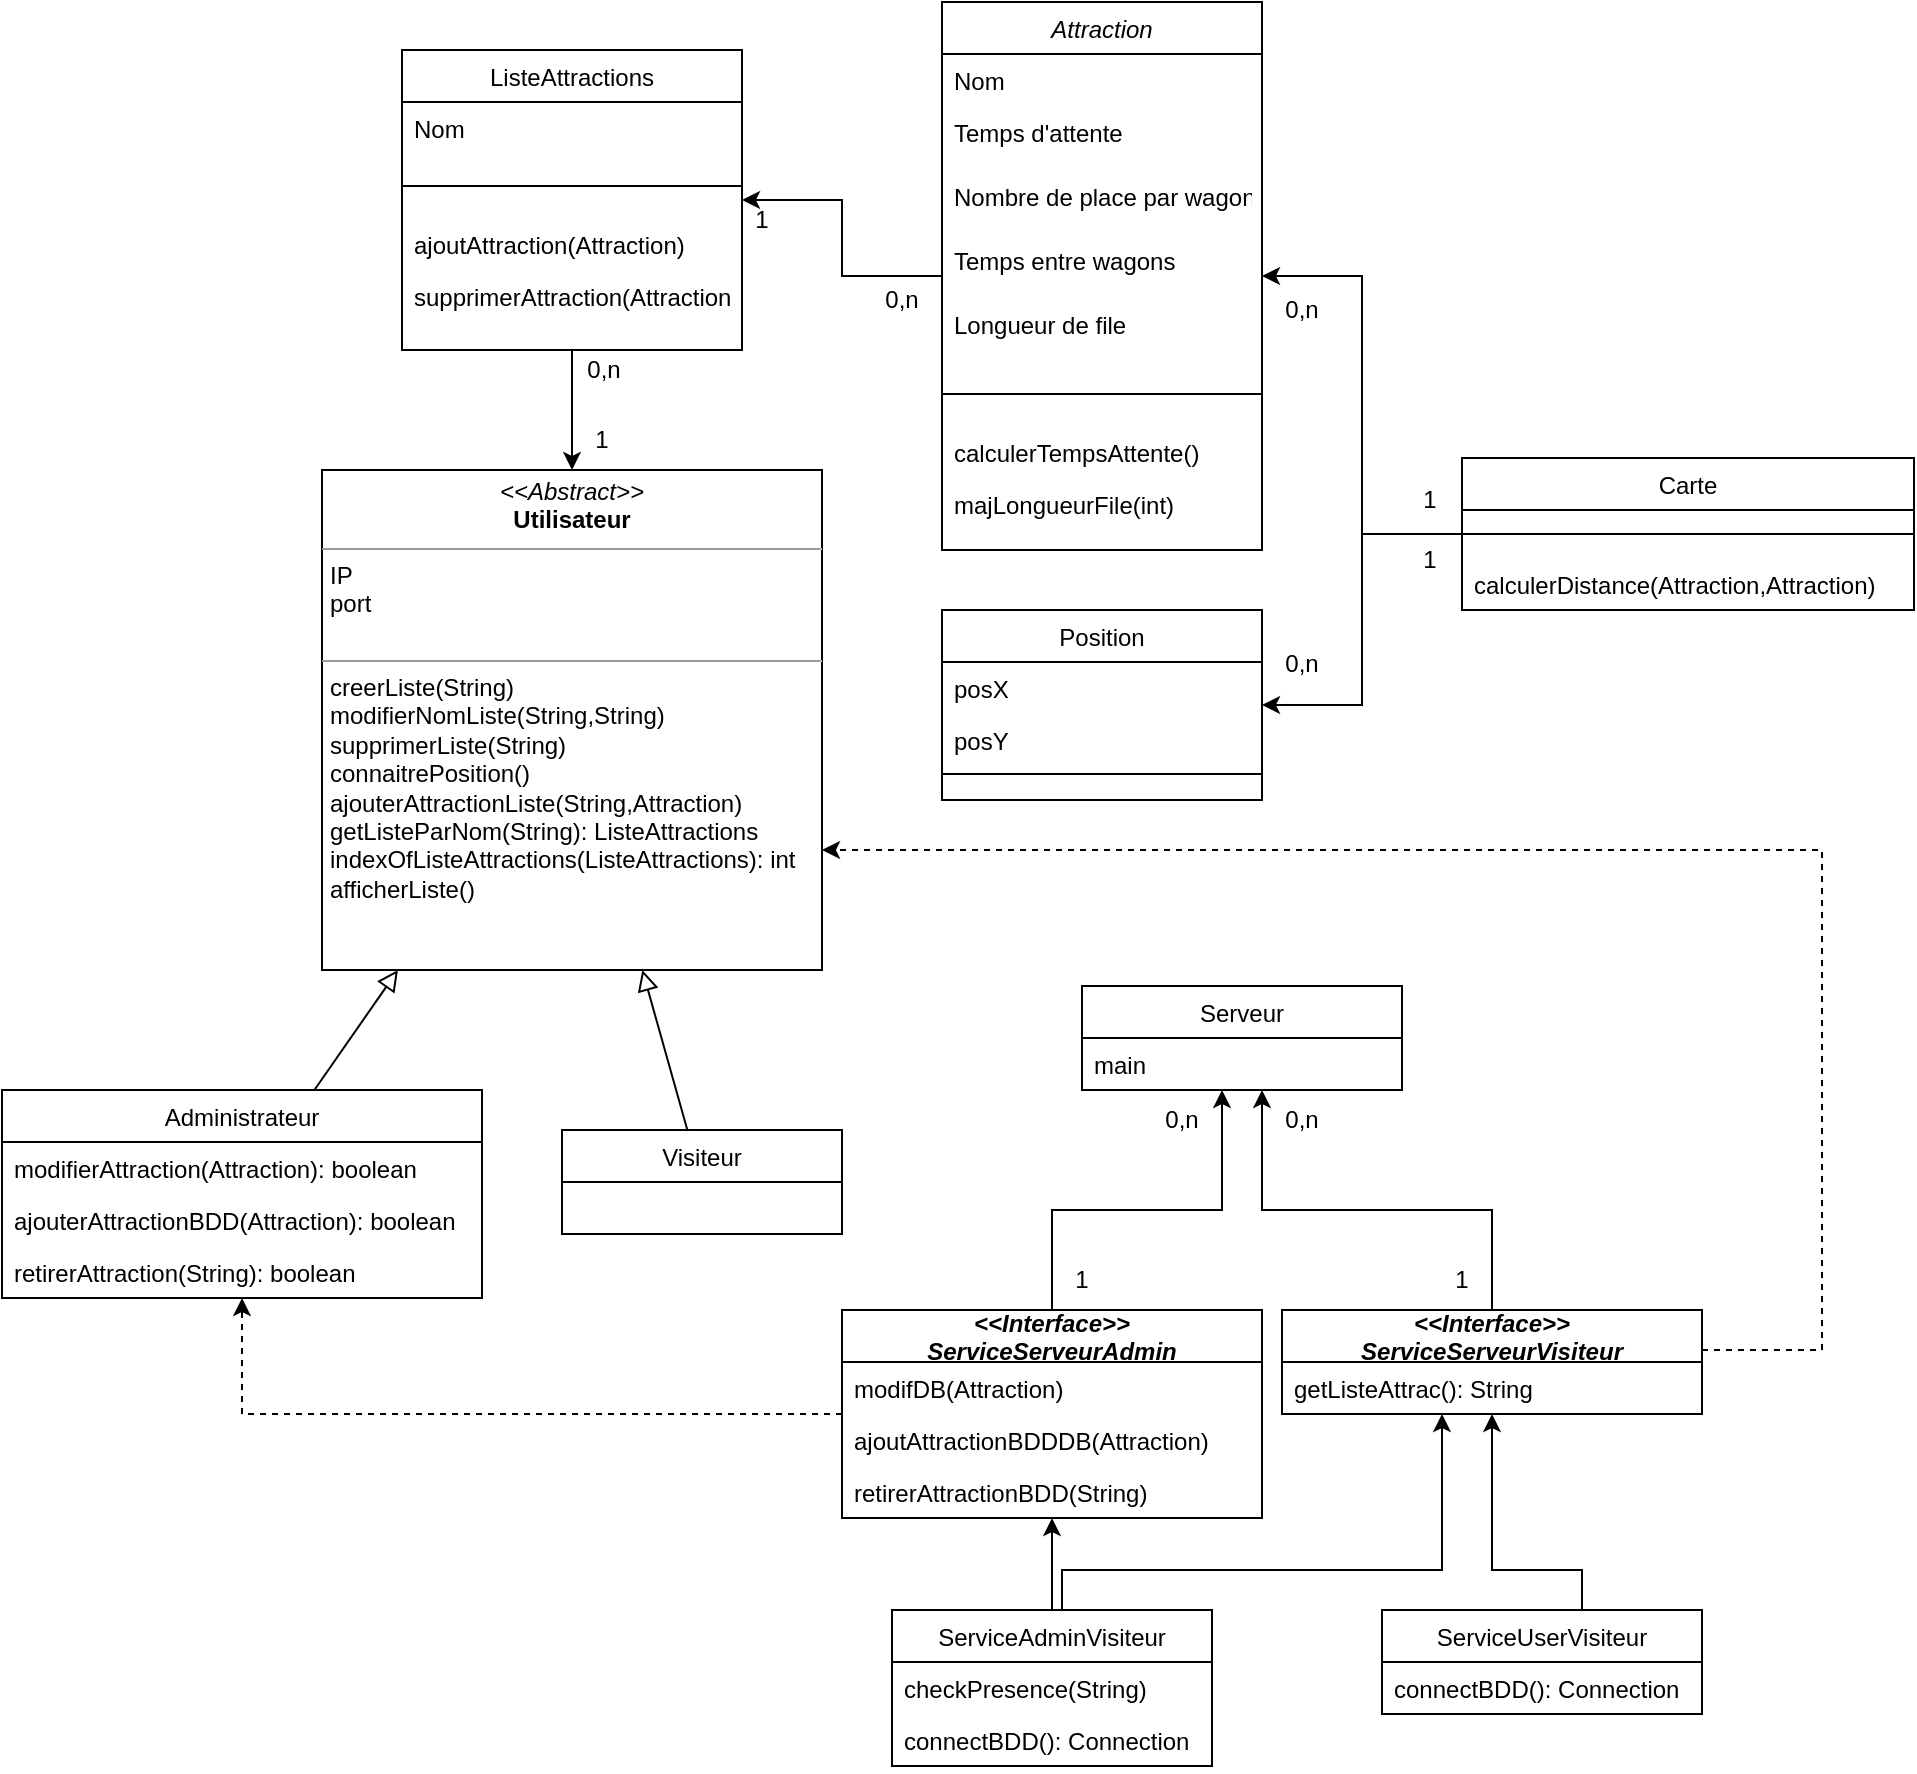 <mxfile version="20.8.23" type="device"><diagram id="hMstKLszQyFedl_am3nv" name="Page-1"><mxGraphModel dx="-127" dy="366" grid="1" gridSize="10" guides="1" tooltips="1" connect="1" arrows="1" fold="1" page="1" pageScale="1" pageWidth="827" pageHeight="1169" math="0" shadow="0"><root><mxCell id="0"/><mxCell id="1" parent="0"/><mxCell id="NrH0s0YZxQ7RDuZfc4J1-25" style="edgeStyle=orthogonalEdgeStyle;rounded=0;orthogonalLoop=1;jettySize=auto;html=1;" edge="1" parent="1" source="NrH0s0YZxQ7RDuZfc4J1-1" target="NrH0s0YZxQ7RDuZfc4J1-18"><mxGeometry relative="1" as="geometry"/></mxCell><mxCell id="NrH0s0YZxQ7RDuZfc4J1-1" value="Attraction" style="swimlane;fontStyle=2;align=center;verticalAlign=top;childLayout=stackLayout;horizontal=1;startSize=26;horizontalStack=0;resizeParent=1;resizeLast=0;collapsible=1;marginBottom=0;rounded=0;shadow=0;strokeWidth=1;labelBackgroundColor=#FFFFFF;" vertex="1" parent="1"><mxGeometry x="1380" y="496" width="160" height="274" as="geometry"><mxRectangle x="230" y="140" width="160" height="26" as="alternateBounds"/></mxGeometry></mxCell><mxCell id="NrH0s0YZxQ7RDuZfc4J1-2" value="Nom" style="text;align=left;verticalAlign=top;spacingLeft=4;spacingRight=4;overflow=hidden;rotatable=0;points=[[0,0.5],[1,0.5]];portConstraint=eastwest;html=1;" vertex="1" parent="NrH0s0YZxQ7RDuZfc4J1-1"><mxGeometry y="26" width="160" height="26" as="geometry"/></mxCell><mxCell id="NrH0s0YZxQ7RDuZfc4J1-3" value="Temps d'attente" style="text;align=left;verticalAlign=top;spacingLeft=4;spacingRight=4;overflow=hidden;rotatable=0;points=[[0,0.5],[1,0.5]];portConstraint=eastwest;rounded=0;shadow=0;html=0;" vertex="1" parent="NrH0s0YZxQ7RDuZfc4J1-1"><mxGeometry y="52" width="160" height="32" as="geometry"/></mxCell><mxCell id="NrH0s0YZxQ7RDuZfc4J1-4" value="Nombre de place par wagon" style="text;align=left;verticalAlign=top;spacingLeft=4;spacingRight=4;overflow=hidden;rotatable=0;points=[[0,0.5],[1,0.5]];portConstraint=eastwest;rounded=0;shadow=0;html=0;" vertex="1" parent="NrH0s0YZxQ7RDuZfc4J1-1"><mxGeometry y="84" width="160" height="32" as="geometry"/></mxCell><mxCell id="NrH0s0YZxQ7RDuZfc4J1-15" value="Temps entre wagons" style="text;align=left;verticalAlign=top;spacingLeft=4;spacingRight=4;overflow=hidden;rotatable=0;points=[[0,0.5],[1,0.5]];portConstraint=eastwest;rounded=0;shadow=0;html=0;" vertex="1" parent="NrH0s0YZxQ7RDuZfc4J1-1"><mxGeometry y="116" width="160" height="32" as="geometry"/></mxCell><mxCell id="NrH0s0YZxQ7RDuZfc4J1-5" value="Longueur de file" style="text;align=left;verticalAlign=top;spacingLeft=4;spacingRight=4;overflow=hidden;rotatable=0;points=[[0,0.5],[1,0.5]];portConstraint=eastwest;rounded=0;shadow=0;html=0;" vertex="1" parent="NrH0s0YZxQ7RDuZfc4J1-1"><mxGeometry y="148" width="160" height="32" as="geometry"/></mxCell><mxCell id="NrH0s0YZxQ7RDuZfc4J1-6" value="" style="line;html=1;strokeWidth=1;align=left;verticalAlign=middle;spacingTop=-1;spacingLeft=3;spacingRight=3;rotatable=0;labelPosition=right;points=[];portConstraint=eastwest;" vertex="1" parent="NrH0s0YZxQ7RDuZfc4J1-1"><mxGeometry y="180" width="160" height="32" as="geometry"/></mxCell><mxCell id="NrH0s0YZxQ7RDuZfc4J1-7" value="calculerTempsAttente()" style="text;strokeColor=none;fillColor=none;align=left;verticalAlign=top;spacingLeft=4;spacingRight=4;overflow=hidden;rotatable=0;points=[[0,0.5],[1,0.5]];portConstraint=eastwest;" vertex="1" parent="NrH0s0YZxQ7RDuZfc4J1-1"><mxGeometry y="212" width="160" height="26" as="geometry"/></mxCell><mxCell id="NrH0s0YZxQ7RDuZfc4J1-16" value="majLongueurFile(int)" style="text;strokeColor=none;fillColor=none;align=left;verticalAlign=top;spacingLeft=4;spacingRight=4;overflow=hidden;rotatable=0;points=[[0,0.5],[1,0.5]];portConstraint=eastwest;" vertex="1" parent="NrH0s0YZxQ7RDuZfc4J1-1"><mxGeometry y="238" width="160" height="26" as="geometry"/></mxCell><mxCell id="NrH0s0YZxQ7RDuZfc4J1-17" value="&lt;p style=&quot;margin:0px;margin-top:4px;text-align:center;&quot;&gt;&lt;i&gt;&amp;lt;&amp;lt;Abstract&amp;gt;&amp;gt;&lt;/i&gt;&lt;br&gt;&lt;b&gt;Utilisateur&lt;/b&gt;&lt;/p&gt;&lt;hr size=&quot;1&quot;&gt;&lt;p style=&quot;margin:0px;margin-left:4px;&quot;&gt;IP&lt;/p&gt;&lt;p style=&quot;margin:0px;margin-left:4px;&quot;&gt;port&lt;/p&gt;&lt;p style=&quot;margin:0px;margin-left:4px;&quot;&gt;&lt;br&gt;&lt;/p&gt;&lt;hr size=&quot;1&quot;&gt;&lt;p style=&quot;margin:0px;margin-left:4px;&quot;&gt;creerListe(String)&lt;br&gt;modifierNomListe(String,String)&lt;/p&gt;&lt;p style=&quot;margin:0px;margin-left:4px;&quot;&gt;supprimerListe(String)&lt;/p&gt;&lt;p style=&quot;margin:0px;margin-left:4px;&quot;&gt;connaitrePosition()&lt;/p&gt;&lt;p style=&quot;margin:0px;margin-left:4px;&quot;&gt;ajouterAttractionListe(String,Attraction)&lt;/p&gt;&lt;p style=&quot;margin:0px;margin-left:4px;&quot;&gt;getListeParNom(String): ListeAttractions&lt;/p&gt;&lt;p style=&quot;margin:0px;margin-left:4px;&quot;&gt;indexOfListeAttractions(ListeAttractions): int&lt;/p&gt;&lt;p style=&quot;margin:0px;margin-left:4px;&quot;&gt;afficherListe()&lt;/p&gt;" style="verticalAlign=top;align=left;overflow=fill;fontSize=12;fontFamily=Helvetica;html=1;" vertex="1" parent="1"><mxGeometry x="1070" y="730" width="250" height="250" as="geometry"/></mxCell><mxCell id="NrH0s0YZxQ7RDuZfc4J1-24" style="edgeStyle=orthogonalEdgeStyle;rounded=0;orthogonalLoop=1;jettySize=auto;html=1;" edge="1" parent="1" source="NrH0s0YZxQ7RDuZfc4J1-18" target="NrH0s0YZxQ7RDuZfc4J1-17"><mxGeometry relative="1" as="geometry"/></mxCell><mxCell id="NrH0s0YZxQ7RDuZfc4J1-18" value="ListeAttractions" style="swimlane;fontStyle=0;align=center;verticalAlign=top;childLayout=stackLayout;horizontal=1;startSize=26;horizontalStack=0;resizeParent=1;resizeLast=0;collapsible=1;marginBottom=0;rounded=0;shadow=0;strokeWidth=1;" vertex="1" parent="1"><mxGeometry x="1110" y="520" width="170" height="150" as="geometry"><mxRectangle x="550" y="140" width="160" height="26" as="alternateBounds"/></mxGeometry></mxCell><mxCell id="NrH0s0YZxQ7RDuZfc4J1-19" value="Nom" style="text;align=left;verticalAlign=top;spacingLeft=4;spacingRight=4;overflow=hidden;rotatable=0;points=[[0,0.5],[1,0.5]];portConstraint=eastwest;html=1;" vertex="1" parent="NrH0s0YZxQ7RDuZfc4J1-18"><mxGeometry y="26" width="170" height="26" as="geometry"/></mxCell><mxCell id="NrH0s0YZxQ7RDuZfc4J1-20" value="" style="line;html=1;strokeWidth=1;align=left;verticalAlign=middle;spacingTop=-1;spacingLeft=3;spacingRight=3;rotatable=0;labelPosition=right;points=[];portConstraint=eastwest;" vertex="1" parent="NrH0s0YZxQ7RDuZfc4J1-18"><mxGeometry y="52" width="170" height="32" as="geometry"/></mxCell><mxCell id="NrH0s0YZxQ7RDuZfc4J1-21" value="ajoutAttraction(Attraction)" style="text;strokeColor=none;fillColor=none;align=left;verticalAlign=top;spacingLeft=4;spacingRight=4;overflow=hidden;rotatable=0;points=[[0,0.5],[1,0.5]];portConstraint=eastwest;" vertex="1" parent="NrH0s0YZxQ7RDuZfc4J1-18"><mxGeometry y="84" width="170" height="26" as="geometry"/></mxCell><mxCell id="NrH0s0YZxQ7RDuZfc4J1-23" value="supprimerAttraction(Attraction)" style="text;strokeColor=none;fillColor=none;align=left;verticalAlign=top;spacingLeft=4;spacingRight=4;overflow=hidden;rotatable=0;points=[[0,0.5],[1,0.5]];portConstraint=eastwest;" vertex="1" parent="NrH0s0YZxQ7RDuZfc4J1-18"><mxGeometry y="110" width="170" height="26" as="geometry"/></mxCell><mxCell id="NrH0s0YZxQ7RDuZfc4J1-26" value="Administrateur" style="swimlane;fontStyle=0;childLayout=stackLayout;horizontal=1;startSize=26;fillColor=none;horizontalStack=0;resizeParent=1;resizeParentMax=0;resizeLast=0;collapsible=1;marginBottom=0;" vertex="1" parent="1"><mxGeometry x="910" y="1040" width="240" height="104" as="geometry"/></mxCell><mxCell id="NrH0s0YZxQ7RDuZfc4J1-27" value="modifierAttraction(Attraction): boolean" style="text;strokeColor=none;fillColor=none;align=left;verticalAlign=top;spacingLeft=4;spacingRight=4;overflow=hidden;rotatable=0;points=[[0,0.5],[1,0.5]];portConstraint=eastwest;" vertex="1" parent="NrH0s0YZxQ7RDuZfc4J1-26"><mxGeometry y="26" width="240" height="26" as="geometry"/></mxCell><mxCell id="NrH0s0YZxQ7RDuZfc4J1-31" value="ajouterAttractionBDD(Attraction): boolean" style="text;strokeColor=none;fillColor=none;align=left;verticalAlign=top;spacingLeft=4;spacingRight=4;overflow=hidden;rotatable=0;points=[[0,0.5],[1,0.5]];portConstraint=eastwest;" vertex="1" parent="NrH0s0YZxQ7RDuZfc4J1-26"><mxGeometry y="52" width="240" height="26" as="geometry"/></mxCell><mxCell id="NrH0s0YZxQ7RDuZfc4J1-32" value="retirerAttraction(String): boolean" style="text;strokeColor=none;fillColor=none;align=left;verticalAlign=top;spacingLeft=4;spacingRight=4;overflow=hidden;rotatable=0;points=[[0,0.5],[1,0.5]];portConstraint=eastwest;" vertex="1" parent="NrH0s0YZxQ7RDuZfc4J1-26"><mxGeometry y="78" width="240" height="26" as="geometry"/></mxCell><mxCell id="NrH0s0YZxQ7RDuZfc4J1-28" value="Visiteur" style="swimlane;fontStyle=0;childLayout=stackLayout;horizontal=1;startSize=26;fillColor=none;horizontalStack=0;resizeParent=1;resizeParentMax=0;resizeLast=0;collapsible=1;marginBottom=0;" vertex="1" parent="1"><mxGeometry x="1190" y="1060" width="140" height="52" as="geometry"/></mxCell><mxCell id="NrH0s0YZxQ7RDuZfc4J1-29" value="" style="html=1;verticalAlign=bottom;endArrow=block;endSize=8;rounded=0;endFill=0;strokeColor=default;" edge="1" parent="1" source="NrH0s0YZxQ7RDuZfc4J1-28" target="NrH0s0YZxQ7RDuZfc4J1-17"><mxGeometry relative="1" as="geometry"><mxPoint x="932" y="1017" as="sourcePoint"/><mxPoint x="750" y="860" as="targetPoint"/><Array as="points"/></mxGeometry></mxCell><mxCell id="NrH0s0YZxQ7RDuZfc4J1-30" value="" style="html=1;verticalAlign=bottom;endArrow=block;endSize=8;rounded=0;endFill=0;strokeColor=default;" edge="1" parent="1" source="NrH0s0YZxQ7RDuZfc4J1-26" target="NrH0s0YZxQ7RDuZfc4J1-17"><mxGeometry relative="1" as="geometry"><mxPoint x="1270" y="1070" as="sourcePoint"/><mxPoint x="1245" y="990" as="targetPoint"/><Array as="points"/></mxGeometry></mxCell><mxCell id="NrH0s0YZxQ7RDuZfc4J1-35" style="edgeStyle=orthogonalEdgeStyle;rounded=0;orthogonalLoop=1;jettySize=auto;html=1;" edge="1" parent="1" source="NrH0s0YZxQ7RDuZfc4J1-33" target="NrH0s0YZxQ7RDuZfc4J1-1"><mxGeometry relative="1" as="geometry"/></mxCell><mxCell id="NrH0s0YZxQ7RDuZfc4J1-39" style="edgeStyle=orthogonalEdgeStyle;rounded=0;orthogonalLoop=1;jettySize=auto;html=1;" edge="1" parent="1" source="NrH0s0YZxQ7RDuZfc4J1-33" target="NrH0s0YZxQ7RDuZfc4J1-36"><mxGeometry relative="1" as="geometry"/></mxCell><mxCell id="NrH0s0YZxQ7RDuZfc4J1-33" value="Carte" style="swimlane;fontStyle=0;childLayout=stackLayout;horizontal=1;startSize=26;fillColor=none;horizontalStack=0;resizeParent=1;resizeParentMax=0;resizeLast=0;collapsible=1;marginBottom=0;" vertex="1" parent="1"><mxGeometry x="1640" y="724" width="226" height="76" as="geometry"/></mxCell><mxCell id="NrH0s0YZxQ7RDuZfc4J1-41" value="" style="line;html=1;strokeWidth=1;align=left;verticalAlign=middle;spacingTop=-1;spacingLeft=3;spacingRight=3;rotatable=0;labelPosition=right;points=[];portConstraint=eastwest;" vertex="1" parent="NrH0s0YZxQ7RDuZfc4J1-33"><mxGeometry y="26" width="226" height="24" as="geometry"/></mxCell><mxCell id="NrH0s0YZxQ7RDuZfc4J1-34" value="calculerDistance(Attraction,Attraction)" style="text;strokeColor=none;fillColor=none;align=left;verticalAlign=top;spacingLeft=4;spacingRight=4;overflow=hidden;rotatable=0;points=[[0,0.5],[1,0.5]];portConstraint=eastwest;" vertex="1" parent="NrH0s0YZxQ7RDuZfc4J1-33"><mxGeometry y="50" width="226" height="26" as="geometry"/></mxCell><mxCell id="NrH0s0YZxQ7RDuZfc4J1-36" value="Position" style="swimlane;fontStyle=0;align=center;verticalAlign=top;childLayout=stackLayout;horizontal=1;startSize=26;horizontalStack=0;resizeParent=1;resizeLast=0;collapsible=1;marginBottom=0;rounded=0;shadow=0;strokeWidth=1;" vertex="1" parent="1"><mxGeometry x="1380" y="800" width="160" height="95" as="geometry"><mxRectangle x="340" y="380" width="170" height="26" as="alternateBounds"/></mxGeometry></mxCell><mxCell id="NrH0s0YZxQ7RDuZfc4J1-37" value="posX" style="text;align=left;verticalAlign=top;spacingLeft=4;spacingRight=4;overflow=hidden;rotatable=0;points=[[0,0.5],[1,0.5]];portConstraint=eastwest;" vertex="1" parent="NrH0s0YZxQ7RDuZfc4J1-36"><mxGeometry y="26" width="160" height="26" as="geometry"/></mxCell><mxCell id="NrH0s0YZxQ7RDuZfc4J1-40" value="posY" style="text;align=left;verticalAlign=top;spacingLeft=4;spacingRight=4;overflow=hidden;rotatable=0;points=[[0,0.5],[1,0.5]];portConstraint=eastwest;" vertex="1" parent="NrH0s0YZxQ7RDuZfc4J1-36"><mxGeometry y="52" width="160" height="26" as="geometry"/></mxCell><mxCell id="NrH0s0YZxQ7RDuZfc4J1-38" value="" style="line;html=1;strokeWidth=1;align=left;verticalAlign=middle;spacingTop=-1;spacingLeft=3;spacingRight=3;rotatable=0;labelPosition=right;points=[];portConstraint=eastwest;" vertex="1" parent="NrH0s0YZxQ7RDuZfc4J1-36"><mxGeometry y="78" width="160" height="8" as="geometry"/></mxCell><mxCell id="NrH0s0YZxQ7RDuZfc4J1-42" value="Serveur" style="swimlane;fontStyle=0;childLayout=stackLayout;horizontal=1;startSize=26;fillColor=none;horizontalStack=0;resizeParent=1;resizeParentMax=0;resizeLast=0;collapsible=1;marginBottom=0;" vertex="1" parent="1"><mxGeometry x="1450" y="988" width="160" height="52" as="geometry"/></mxCell><mxCell id="NrH0s0YZxQ7RDuZfc4J1-43" value="main" style="text;align=left;verticalAlign=top;spacingLeft=4;spacingRight=4;overflow=hidden;rotatable=0;points=[[0,0.5],[1,0.5]];portConstraint=eastwest;" vertex="1" parent="NrH0s0YZxQ7RDuZfc4J1-42"><mxGeometry y="26" width="160" height="26" as="geometry"/></mxCell><mxCell id="NrH0s0YZxQ7RDuZfc4J1-46" style="edgeStyle=orthogonalEdgeStyle;rounded=0;orthogonalLoop=1;jettySize=auto;html=1;" edge="1" parent="1" source="NrH0s0YZxQ7RDuZfc4J1-56" target="NrH0s0YZxQ7RDuZfc4J1-42"><mxGeometry relative="1" as="geometry"><mxPoint x="1490" y="1210" as="sourcePoint"/><Array as="points"><mxPoint x="1435" y="1100"/><mxPoint x="1520" y="1100"/></Array></mxGeometry></mxCell><mxCell id="NrH0s0YZxQ7RDuZfc4J1-53" style="edgeStyle=orthogonalEdgeStyle;rounded=0;orthogonalLoop=1;jettySize=auto;html=1;dashed=1;" edge="1" parent="1" source="NrH0s0YZxQ7RDuZfc4J1-56" target="NrH0s0YZxQ7RDuZfc4J1-26"><mxGeometry relative="1" as="geometry"><mxPoint x="1460" y="1225" as="sourcePoint"/></mxGeometry></mxCell><mxCell id="NrH0s0YZxQ7RDuZfc4J1-47" style="edgeStyle=orthogonalEdgeStyle;rounded=0;orthogonalLoop=1;jettySize=auto;html=1;" edge="1" parent="1" source="NrH0s0YZxQ7RDuZfc4J1-60" target="NrH0s0YZxQ7RDuZfc4J1-42"><mxGeometry relative="1" as="geometry"><mxPoint x="1565" y="1210" as="sourcePoint"/><Array as="points"><mxPoint x="1655" y="1100"/><mxPoint x="1540" y="1100"/></Array></mxGeometry></mxCell><mxCell id="NrH0s0YZxQ7RDuZfc4J1-54" style="edgeStyle=orthogonalEdgeStyle;rounded=0;orthogonalLoop=1;jettySize=auto;html=1;dashed=1;" edge="1" parent="1" source="NrH0s0YZxQ7RDuZfc4J1-60" target="NrH0s0YZxQ7RDuZfc4J1-17"><mxGeometry relative="1" as="geometry"><mxPoint x="1565" y="1210" as="sourcePoint"/><Array as="points"><mxPoint x="1820" y="1170"/><mxPoint x="1820" y="920"/></Array></mxGeometry></mxCell><mxCell id="NrH0s0YZxQ7RDuZfc4J1-49" style="edgeStyle=orthogonalEdgeStyle;rounded=0;orthogonalLoop=1;jettySize=auto;html=1;" edge="1" parent="1" source="NrH0s0YZxQ7RDuZfc4J1-64" target="NrH0s0YZxQ7RDuZfc4J1-60"><mxGeometry relative="1" as="geometry"><mxPoint x="1600" y="1450" as="sourcePoint"/><mxPoint x="1580.059" y="1240" as="targetPoint"/><Array as="points"><mxPoint x="1700" y="1280"/><mxPoint x="1655" y="1280"/></Array></mxGeometry></mxCell><mxCell id="NrH0s0YZxQ7RDuZfc4J1-51" style="edgeStyle=orthogonalEdgeStyle;rounded=0;orthogonalLoop=1;jettySize=auto;html=1;" edge="1" parent="1" source="NrH0s0YZxQ7RDuZfc4J1-66" target="NrH0s0YZxQ7RDuZfc4J1-56"><mxGeometry relative="1" as="geometry"><mxPoint x="1430" y="1450" as="sourcePoint"/><mxPoint x="1490.059" y="1240" as="targetPoint"/></mxGeometry></mxCell><mxCell id="NrH0s0YZxQ7RDuZfc4J1-52" style="edgeStyle=orthogonalEdgeStyle;rounded=0;orthogonalLoop=1;jettySize=auto;html=1;" edge="1" parent="1" source="NrH0s0YZxQ7RDuZfc4J1-66" target="NrH0s0YZxQ7RDuZfc4J1-60"><mxGeometry relative="1" as="geometry"><mxPoint x="1460" y="1450" as="sourcePoint"/><mxPoint x="1580.059" y="1240" as="targetPoint"/><Array as="points"><mxPoint x="1440" y="1280"/><mxPoint x="1630" y="1280"/></Array></mxGeometry></mxCell><mxCell id="NrH0s0YZxQ7RDuZfc4J1-56" value="&lt;&lt;Interface&gt;&gt;&#10;ServiceServeurAdmin" style="swimlane;fontStyle=3;childLayout=stackLayout;horizontal=1;startSize=26;fillColor=none;horizontalStack=0;resizeParent=1;resizeParentMax=0;resizeLast=0;collapsible=1;marginBottom=0;" vertex="1" parent="1"><mxGeometry x="1330" y="1150" width="210" height="104" as="geometry"/></mxCell><mxCell id="NrH0s0YZxQ7RDuZfc4J1-57" value="modifDB(Attraction)" style="text;align=left;verticalAlign=top;spacingLeft=4;spacingRight=4;overflow=hidden;rotatable=0;points=[[0,0.5],[1,0.5]];portConstraint=eastwest;" vertex="1" parent="NrH0s0YZxQ7RDuZfc4J1-56"><mxGeometry y="26" width="210" height="26" as="geometry"/></mxCell><mxCell id="NrH0s0YZxQ7RDuZfc4J1-58" value="ajoutAttractionBDDDB(Attraction)" style="text;align=left;verticalAlign=top;spacingLeft=4;spacingRight=4;overflow=hidden;rotatable=0;points=[[0,0.5],[1,0.5]];portConstraint=eastwest;" vertex="1" parent="NrH0s0YZxQ7RDuZfc4J1-56"><mxGeometry y="52" width="210" height="26" as="geometry"/></mxCell><mxCell id="NrH0s0YZxQ7RDuZfc4J1-59" value="retirerAttractionBDD(String)" style="text;align=left;verticalAlign=top;spacingLeft=4;spacingRight=4;overflow=hidden;rotatable=0;points=[[0,0.5],[1,0.5]];portConstraint=eastwest;" vertex="1" parent="NrH0s0YZxQ7RDuZfc4J1-56"><mxGeometry y="78" width="210" height="26" as="geometry"/></mxCell><mxCell id="NrH0s0YZxQ7RDuZfc4J1-60" value="&lt;&lt;Interface&gt;&gt;&#10;ServiceServeurVisiteur" style="swimlane;fontStyle=3;childLayout=stackLayout;horizontal=1;startSize=26;fillColor=none;horizontalStack=0;resizeParent=1;resizeParentMax=0;resizeLast=0;collapsible=1;marginBottom=0;" vertex="1" parent="1"><mxGeometry x="1550" y="1150" width="210" height="52" as="geometry"/></mxCell><mxCell id="NrH0s0YZxQ7RDuZfc4J1-61" value="getListeAttrac(): String" style="text;align=left;verticalAlign=top;spacingLeft=4;spacingRight=4;overflow=hidden;rotatable=0;points=[[0,0.5],[1,0.5]];portConstraint=eastwest;" vertex="1" parent="NrH0s0YZxQ7RDuZfc4J1-60"><mxGeometry y="26" width="210" height="26" as="geometry"/></mxCell><mxCell id="NrH0s0YZxQ7RDuZfc4J1-64" value="ServiceUserVisiteur" style="swimlane;fontStyle=0;childLayout=stackLayout;horizontal=1;startSize=26;fillColor=none;horizontalStack=0;resizeParent=1;resizeParentMax=0;resizeLast=0;collapsible=1;marginBottom=0;" vertex="1" parent="1"><mxGeometry x="1600" y="1300" width="160" height="52" as="geometry"/></mxCell><mxCell id="NrH0s0YZxQ7RDuZfc4J1-65" value="connectBDD(): Connection" style="text;align=left;verticalAlign=top;spacingLeft=4;spacingRight=4;overflow=hidden;rotatable=0;points=[[0,0.5],[1,0.5]];portConstraint=eastwest;" vertex="1" parent="NrH0s0YZxQ7RDuZfc4J1-64"><mxGeometry y="26" width="160" height="26" as="geometry"/></mxCell><mxCell id="NrH0s0YZxQ7RDuZfc4J1-66" value="ServiceAdminVisiteur" style="swimlane;fontStyle=0;childLayout=stackLayout;horizontal=1;startSize=26;fillColor=none;horizontalStack=0;resizeParent=1;resizeParentMax=0;resizeLast=0;collapsible=1;marginBottom=0;" vertex="1" parent="1"><mxGeometry x="1355" y="1300" width="160" height="78" as="geometry"/></mxCell><mxCell id="NrH0s0YZxQ7RDuZfc4J1-67" value="checkPresence(String)" style="text;align=left;verticalAlign=top;spacingLeft=4;spacingRight=4;overflow=hidden;rotatable=0;points=[[0,0.5],[1,0.5]];portConstraint=eastwest;" vertex="1" parent="NrH0s0YZxQ7RDuZfc4J1-66"><mxGeometry y="26" width="160" height="26" as="geometry"/></mxCell><mxCell id="NrH0s0YZxQ7RDuZfc4J1-68" value="connectBDD(): Connection" style="text;align=left;verticalAlign=top;spacingLeft=4;spacingRight=4;overflow=hidden;rotatable=0;points=[[0,0.5],[1,0.5]];portConstraint=eastwest;" vertex="1" parent="NrH0s0YZxQ7RDuZfc4J1-66"><mxGeometry y="52" width="160" height="26" as="geometry"/></mxCell><mxCell id="NrH0s0YZxQ7RDuZfc4J1-69" value="0,n" style="text;html=1;strokeColor=none;fillColor=none;align=center;verticalAlign=middle;whiteSpace=wrap;rounded=0;" vertex="1" parent="1"><mxGeometry x="1181" y="665" width="60" height="30" as="geometry"/></mxCell><mxCell id="NrH0s0YZxQ7RDuZfc4J1-70" value="1" style="text;html=1;strokeColor=none;fillColor=none;align=center;verticalAlign=middle;whiteSpace=wrap;rounded=0;" vertex="1" parent="1"><mxGeometry x="1180" y="700" width="60" height="30" as="geometry"/></mxCell><mxCell id="NrH0s0YZxQ7RDuZfc4J1-71" value="0,n" style="text;html=1;strokeColor=none;fillColor=none;align=center;verticalAlign=middle;whiteSpace=wrap;rounded=0;" vertex="1" parent="1"><mxGeometry x="1330" y="630" width="60" height="30" as="geometry"/></mxCell><mxCell id="NrH0s0YZxQ7RDuZfc4J1-72" value="1" style="text;html=1;strokeColor=none;fillColor=none;align=center;verticalAlign=middle;whiteSpace=wrap;rounded=0;" vertex="1" parent="1"><mxGeometry x="1260" y="590" width="60" height="30" as="geometry"/></mxCell><mxCell id="NrH0s0YZxQ7RDuZfc4J1-73" value="0,n" style="text;html=1;strokeColor=none;fillColor=none;align=center;verticalAlign=middle;whiteSpace=wrap;rounded=0;" vertex="1" parent="1"><mxGeometry x="1530" y="635" width="60" height="30" as="geometry"/></mxCell><mxCell id="NrH0s0YZxQ7RDuZfc4J1-74" value="1" style="text;html=1;strokeColor=none;fillColor=none;align=center;verticalAlign=middle;whiteSpace=wrap;rounded=0;" vertex="1" parent="1"><mxGeometry x="1594" y="730" width="60" height="30" as="geometry"/></mxCell><mxCell id="NrH0s0YZxQ7RDuZfc4J1-75" value="1" style="text;html=1;strokeColor=none;fillColor=none;align=center;verticalAlign=middle;whiteSpace=wrap;rounded=0;" vertex="1" parent="1"><mxGeometry x="1594" y="760" width="60" height="30" as="geometry"/></mxCell><mxCell id="NrH0s0YZxQ7RDuZfc4J1-76" value="0,n" style="text;html=1;strokeColor=none;fillColor=none;align=center;verticalAlign=middle;whiteSpace=wrap;rounded=0;" vertex="1" parent="1"><mxGeometry x="1530" y="812" width="60" height="30" as="geometry"/></mxCell><mxCell id="NrH0s0YZxQ7RDuZfc4J1-77" value="1" style="text;html=1;strokeColor=none;fillColor=none;align=center;verticalAlign=middle;whiteSpace=wrap;rounded=0;" vertex="1" parent="1"><mxGeometry x="1420" y="1120" width="60" height="30" as="geometry"/></mxCell><mxCell id="NrH0s0YZxQ7RDuZfc4J1-78" value="1" style="text;html=1;strokeColor=none;fillColor=none;align=center;verticalAlign=middle;whiteSpace=wrap;rounded=0;" vertex="1" parent="1"><mxGeometry x="1610" y="1120" width="60" height="30" as="geometry"/></mxCell><mxCell id="NrH0s0YZxQ7RDuZfc4J1-79" value="0,n" style="text;html=1;strokeColor=none;fillColor=none;align=center;verticalAlign=middle;whiteSpace=wrap;rounded=0;" vertex="1" parent="1"><mxGeometry x="1470" y="1040" width="60" height="30" as="geometry"/></mxCell><mxCell id="NrH0s0YZxQ7RDuZfc4J1-80" value="0,n" style="text;html=1;strokeColor=none;fillColor=none;align=center;verticalAlign=middle;whiteSpace=wrap;rounded=0;" vertex="1" parent="1"><mxGeometry x="1530" y="1040" width="60" height="30" as="geometry"/></mxCell></root></mxGraphModel></diagram></mxfile>